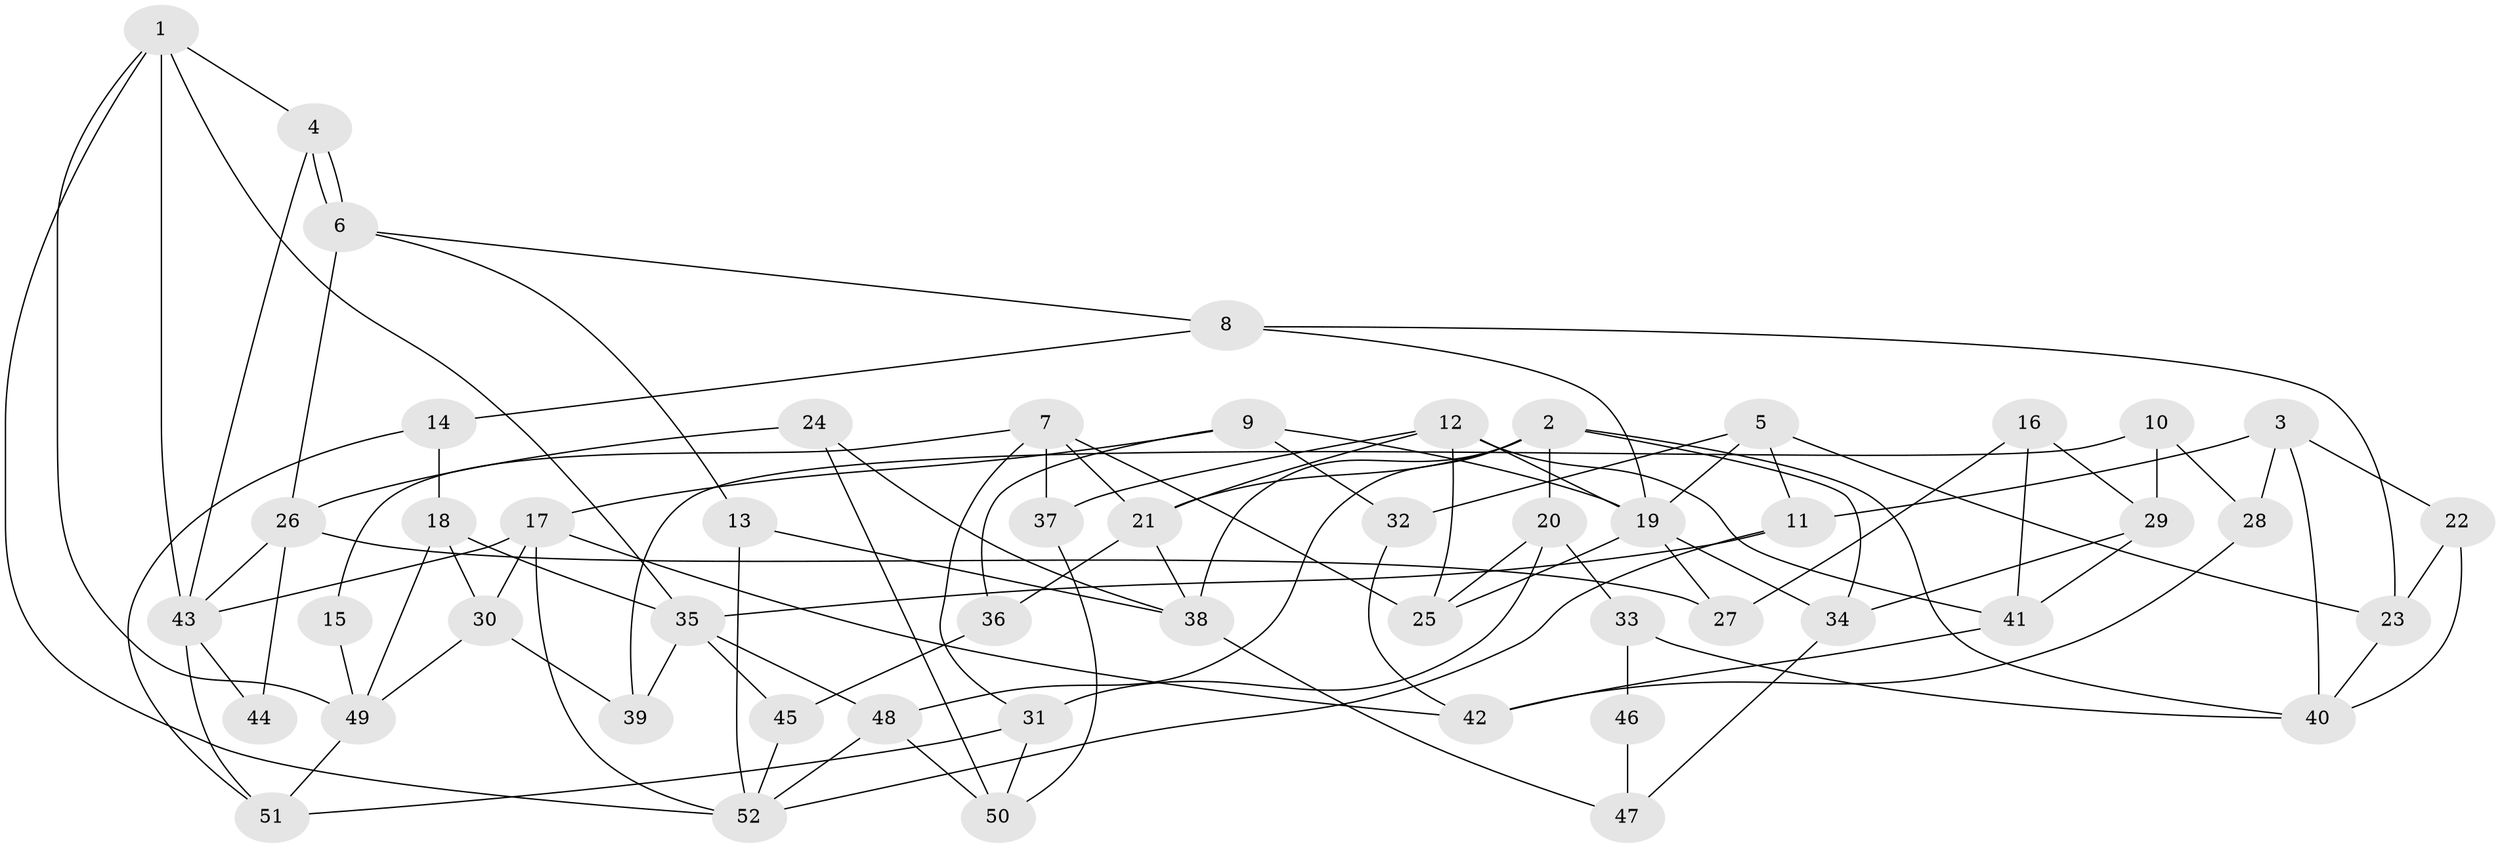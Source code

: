 // coarse degree distribution, {5: 0.3055555555555556, 8: 0.027777777777777776, 4: 0.3333333333333333, 6: 0.08333333333333333, 3: 0.1388888888888889, 7: 0.027777777777777776, 9: 0.027777777777777776, 2: 0.05555555555555555}
// Generated by graph-tools (version 1.1) at 2025/24/03/03/25 07:24:01]
// undirected, 52 vertices, 104 edges
graph export_dot {
graph [start="1"]
  node [color=gray90,style=filled];
  1;
  2;
  3;
  4;
  5;
  6;
  7;
  8;
  9;
  10;
  11;
  12;
  13;
  14;
  15;
  16;
  17;
  18;
  19;
  20;
  21;
  22;
  23;
  24;
  25;
  26;
  27;
  28;
  29;
  30;
  31;
  32;
  33;
  34;
  35;
  36;
  37;
  38;
  39;
  40;
  41;
  42;
  43;
  44;
  45;
  46;
  47;
  48;
  49;
  50;
  51;
  52;
  1 -- 52;
  1 -- 43;
  1 -- 4;
  1 -- 35;
  1 -- 49;
  2 -- 48;
  2 -- 21;
  2 -- 20;
  2 -- 34;
  2 -- 38;
  2 -- 40;
  3 -- 11;
  3 -- 40;
  3 -- 22;
  3 -- 28;
  4 -- 6;
  4 -- 6;
  4 -- 43;
  5 -- 32;
  5 -- 23;
  5 -- 11;
  5 -- 19;
  6 -- 26;
  6 -- 8;
  6 -- 13;
  7 -- 37;
  7 -- 21;
  7 -- 15;
  7 -- 25;
  7 -- 31;
  8 -- 19;
  8 -- 14;
  8 -- 23;
  9 -- 17;
  9 -- 19;
  9 -- 32;
  9 -- 36;
  10 -- 39;
  10 -- 29;
  10 -- 28;
  11 -- 35;
  11 -- 52;
  12 -- 19;
  12 -- 25;
  12 -- 21;
  12 -- 37;
  12 -- 41;
  13 -- 52;
  13 -- 38;
  14 -- 18;
  14 -- 51;
  15 -- 49;
  16 -- 41;
  16 -- 27;
  16 -- 29;
  17 -- 30;
  17 -- 42;
  17 -- 43;
  17 -- 52;
  18 -- 35;
  18 -- 49;
  18 -- 30;
  19 -- 25;
  19 -- 27;
  19 -- 34;
  20 -- 31;
  20 -- 25;
  20 -- 33;
  21 -- 38;
  21 -- 36;
  22 -- 23;
  22 -- 40;
  23 -- 40;
  24 -- 50;
  24 -- 38;
  24 -- 26;
  26 -- 43;
  26 -- 27;
  26 -- 44;
  28 -- 42;
  29 -- 34;
  29 -- 41;
  30 -- 49;
  30 -- 39;
  31 -- 51;
  31 -- 50;
  32 -- 42;
  33 -- 40;
  33 -- 46;
  34 -- 47;
  35 -- 45;
  35 -- 39;
  35 -- 48;
  36 -- 45;
  37 -- 50;
  38 -- 47;
  41 -- 42;
  43 -- 44;
  43 -- 51;
  45 -- 52;
  46 -- 47;
  48 -- 52;
  48 -- 50;
  49 -- 51;
}
